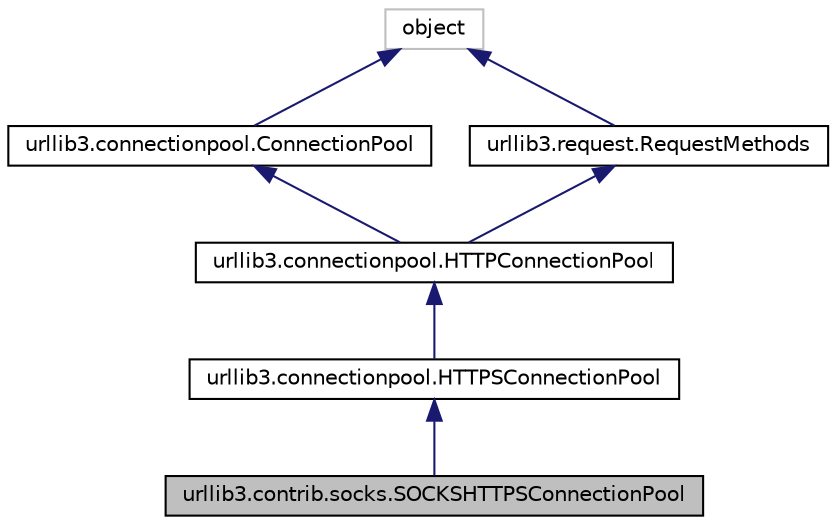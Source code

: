 digraph "urllib3.contrib.socks.SOCKSHTTPSConnectionPool"
{
 // LATEX_PDF_SIZE
  edge [fontname="Helvetica",fontsize="10",labelfontname="Helvetica",labelfontsize="10"];
  node [fontname="Helvetica",fontsize="10",shape=record];
  Node1 [label="urllib3.contrib.socks.SOCKSHTTPSConnectionPool",height=0.2,width=0.4,color="black", fillcolor="grey75", style="filled", fontcolor="black",tooltip=" "];
  Node2 -> Node1 [dir="back",color="midnightblue",fontsize="10",style="solid"];
  Node2 [label="urllib3.connectionpool.HTTPSConnectionPool",height=0.2,width=0.4,color="black", fillcolor="white", style="filled",URL="$classurllib3_1_1connectionpool_1_1HTTPSConnectionPool.html",tooltip=" "];
  Node3 -> Node2 [dir="back",color="midnightblue",fontsize="10",style="solid"];
  Node3 [label="urllib3.connectionpool.HTTPConnectionPool",height=0.2,width=0.4,color="black", fillcolor="white", style="filled",URL="$classurllib3_1_1connectionpool_1_1HTTPConnectionPool.html",tooltip=" "];
  Node4 -> Node3 [dir="back",color="midnightblue",fontsize="10",style="solid"];
  Node4 [label="urllib3.connectionpool.ConnectionPool",height=0.2,width=0.4,color="black", fillcolor="white", style="filled",URL="$classurllib3_1_1connectionpool_1_1ConnectionPool.html",tooltip=" "];
  Node5 -> Node4 [dir="back",color="midnightblue",fontsize="10",style="solid"];
  Node5 [label="object",height=0.2,width=0.4,color="grey75", fillcolor="white", style="filled",tooltip=" "];
  Node6 -> Node3 [dir="back",color="midnightblue",fontsize="10",style="solid"];
  Node6 [label="urllib3.request.RequestMethods",height=0.2,width=0.4,color="black", fillcolor="white", style="filled",URL="$classurllib3_1_1request_1_1RequestMethods.html",tooltip=" "];
  Node5 -> Node6 [dir="back",color="midnightblue",fontsize="10",style="solid"];
}
